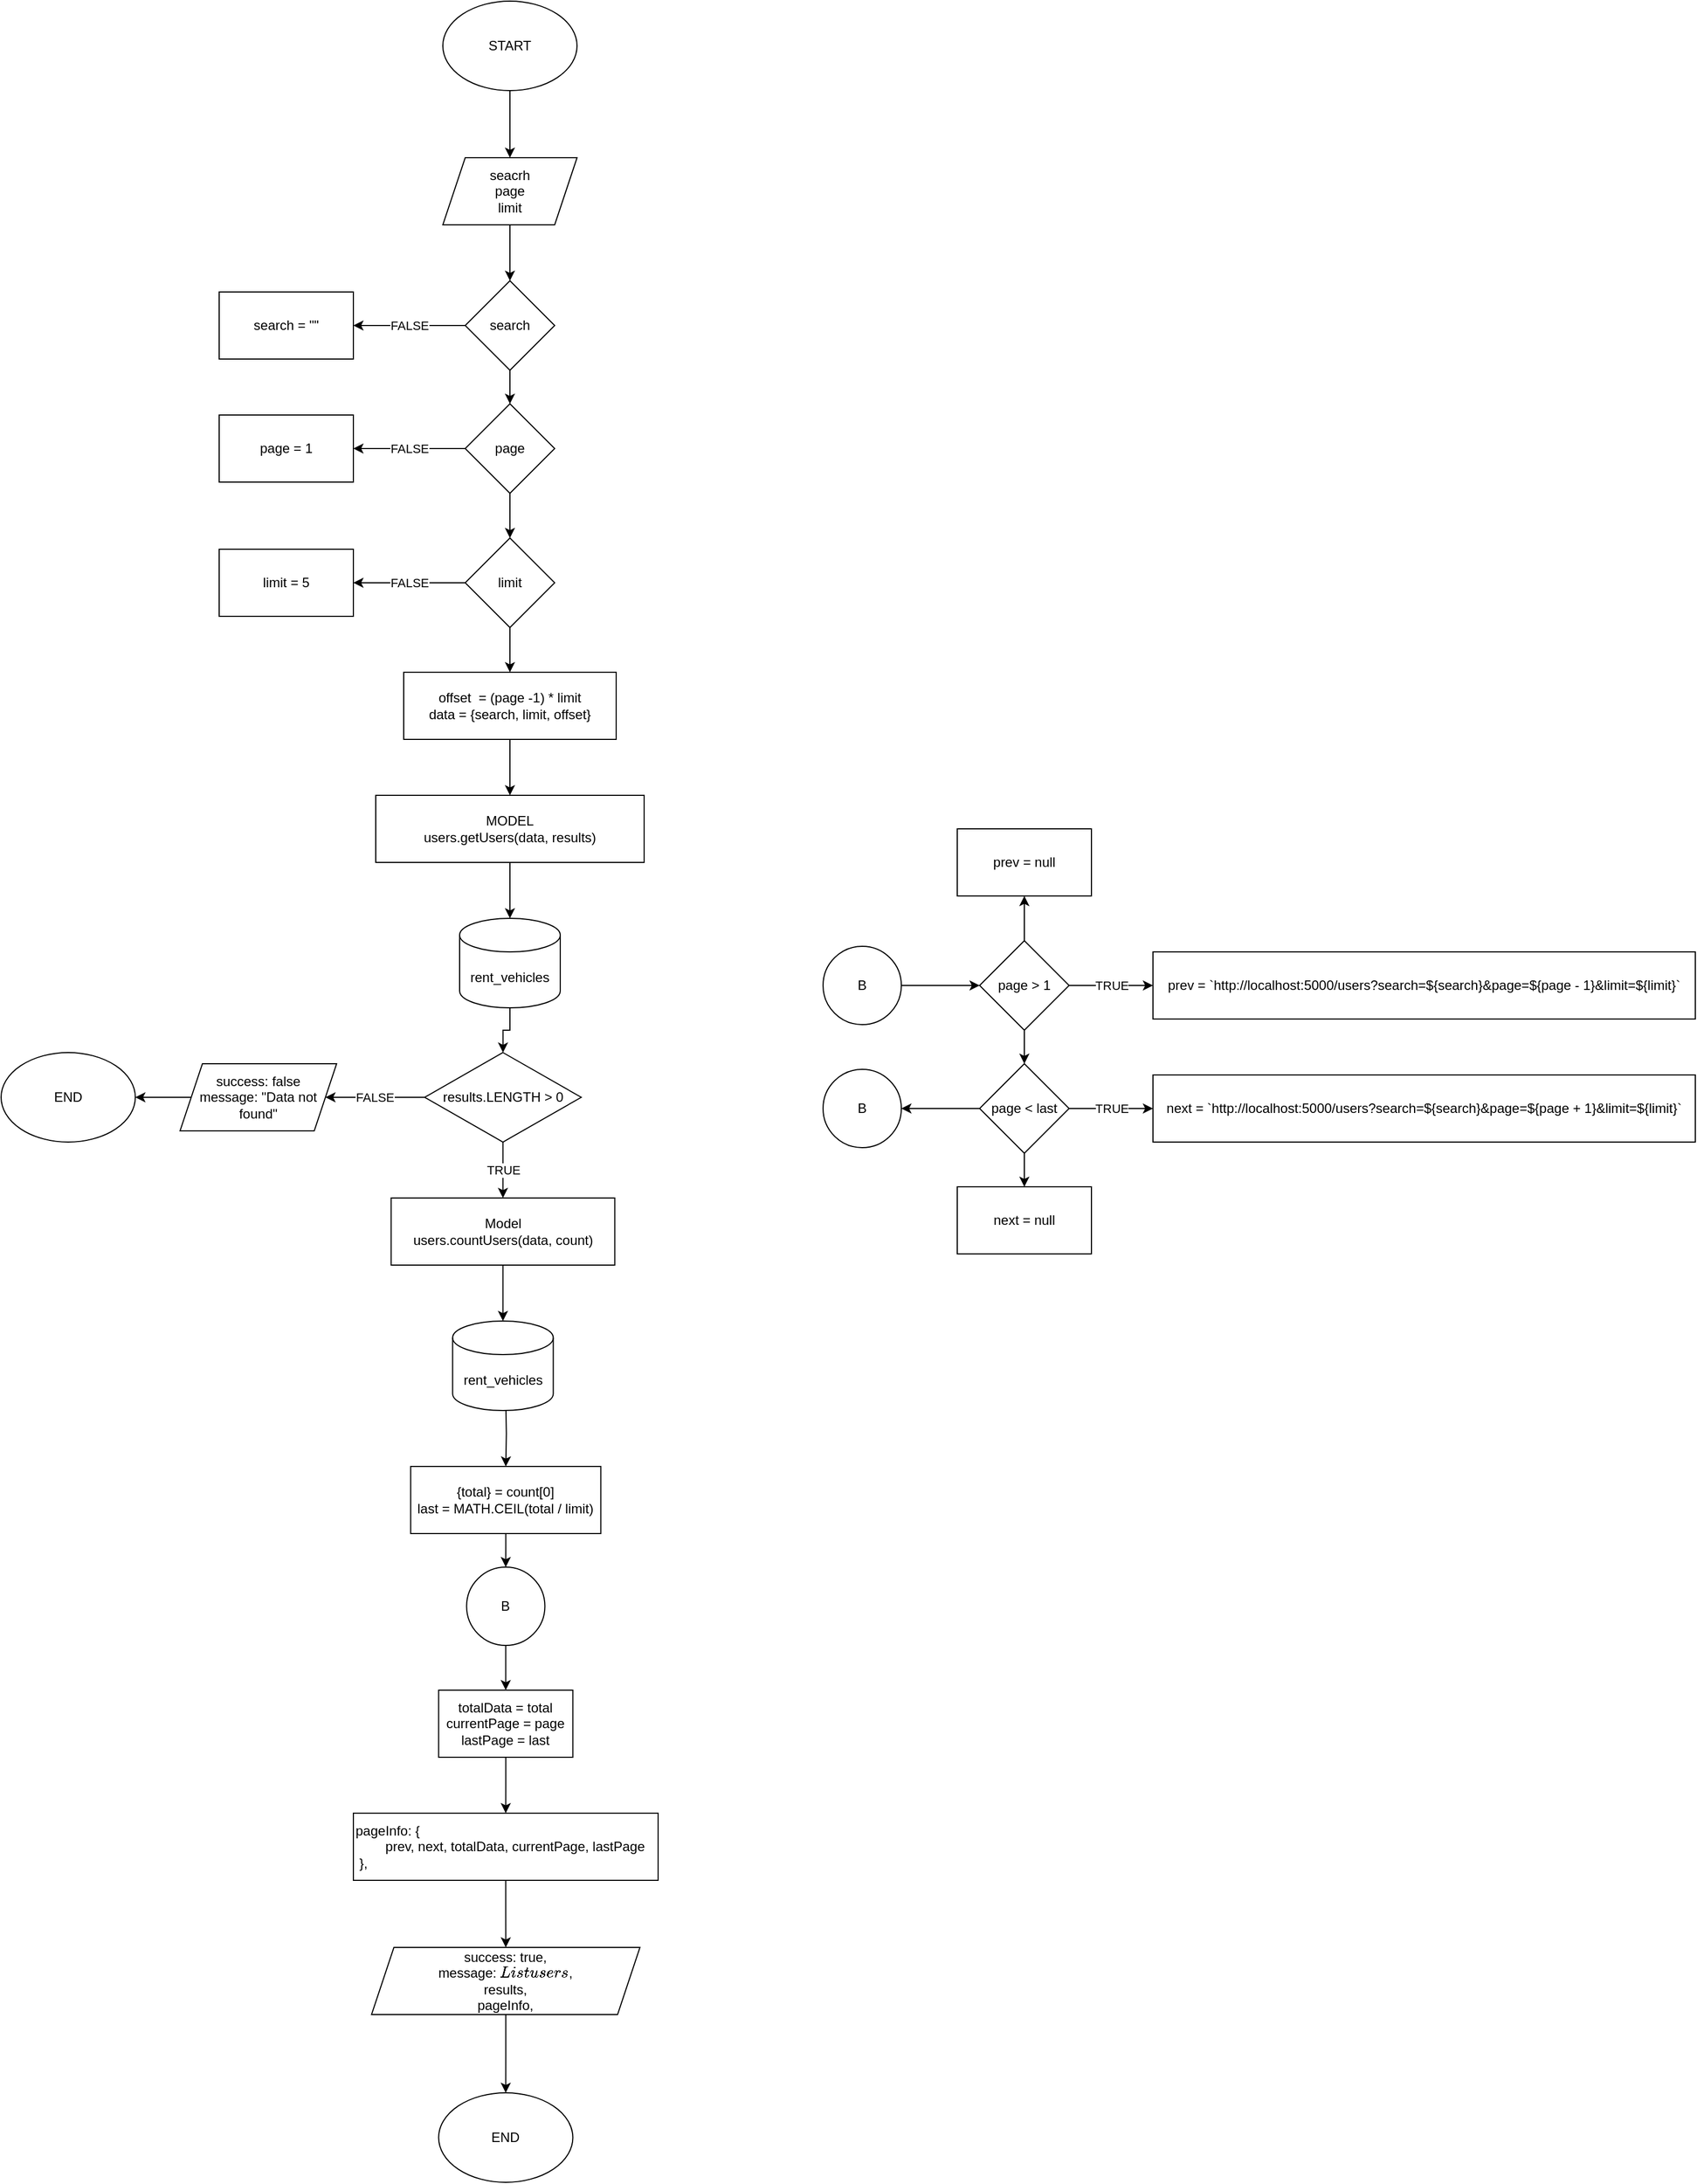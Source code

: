 <mxfile version="16.5.1" type="device" pages="4"><diagram id="afqWVB-xcVskrj_58sXz" name="list users"><mxGraphModel dx="782" dy="579" grid="1" gridSize="10" guides="1" tooltips="1" connect="1" arrows="1" fold="1" page="1" pageScale="1" pageWidth="850" pageHeight="1100" math="0" shadow="0"><root><mxCell id="0"/><mxCell id="1" parent="0"/><mxCell id="spSaJVauMF6KMAqK31Se-1" value="" style="edgeStyle=orthogonalEdgeStyle;rounded=0;orthogonalLoop=1;jettySize=auto;html=1;" parent="1" source="spSaJVauMF6KMAqK31Se-2" target="spSaJVauMF6KMAqK31Se-4" edge="1"><mxGeometry relative="1" as="geometry"/></mxCell><mxCell id="spSaJVauMF6KMAqK31Se-2" value="START" style="ellipse;whiteSpace=wrap;html=1;" parent="1" vertex="1"><mxGeometry x="485" y="80" width="120" height="80" as="geometry"/></mxCell><mxCell id="spSaJVauMF6KMAqK31Se-3" value="" style="edgeStyle=orthogonalEdgeStyle;rounded=0;orthogonalLoop=1;jettySize=auto;html=1;" parent="1" source="spSaJVauMF6KMAqK31Se-4" target="spSaJVauMF6KMAqK31Se-8" edge="1"><mxGeometry relative="1" as="geometry"/></mxCell><mxCell id="spSaJVauMF6KMAqK31Se-4" value="seacrh&lt;br&gt;page&lt;br&gt;limit" style="shape=parallelogram;perimeter=parallelogramPerimeter;whiteSpace=wrap;html=1;fixedSize=1;" parent="1" vertex="1"><mxGeometry x="485" y="220" width="120" height="60" as="geometry"/></mxCell><mxCell id="spSaJVauMF6KMAqK31Se-6" value="FALSE" style="edgeStyle=orthogonalEdgeStyle;rounded=0;orthogonalLoop=1;jettySize=auto;html=1;" parent="1" source="spSaJVauMF6KMAqK31Se-8" target="spSaJVauMF6KMAqK31Se-10" edge="1"><mxGeometry relative="1" as="geometry"/></mxCell><mxCell id="spSaJVauMF6KMAqK31Se-7" value="" style="edgeStyle=orthogonalEdgeStyle;rounded=0;orthogonalLoop=1;jettySize=auto;html=1;" parent="1" source="spSaJVauMF6KMAqK31Se-8" target="spSaJVauMF6KMAqK31Se-14" edge="1"><mxGeometry relative="1" as="geometry"/></mxCell><mxCell id="spSaJVauMF6KMAqK31Se-8" value="search" style="rhombus;whiteSpace=wrap;html=1;" parent="1" vertex="1"><mxGeometry x="505" y="330" width="80" height="80" as="geometry"/></mxCell><mxCell id="spSaJVauMF6KMAqK31Se-10" value="search = &quot;&quot;" style="rounded=0;whiteSpace=wrap;html=1;" parent="1" vertex="1"><mxGeometry x="285" y="340" width="120" height="60" as="geometry"/></mxCell><mxCell id="spSaJVauMF6KMAqK31Se-12" value="FALSE" style="edgeStyle=orthogonalEdgeStyle;rounded=0;orthogonalLoop=1;jettySize=auto;html=1;" parent="1" source="spSaJVauMF6KMAqK31Se-14" target="spSaJVauMF6KMAqK31Se-16" edge="1"><mxGeometry relative="1" as="geometry"/></mxCell><mxCell id="spSaJVauMF6KMAqK31Se-13" value="" style="edgeStyle=orthogonalEdgeStyle;rounded=0;orthogonalLoop=1;jettySize=auto;html=1;" parent="1" source="spSaJVauMF6KMAqK31Se-14" target="spSaJVauMF6KMAqK31Se-20" edge="1"><mxGeometry relative="1" as="geometry"/></mxCell><mxCell id="spSaJVauMF6KMAqK31Se-14" value="page" style="rhombus;whiteSpace=wrap;html=1;" parent="1" vertex="1"><mxGeometry x="505" y="440" width="80" height="80" as="geometry"/></mxCell><mxCell id="spSaJVauMF6KMAqK31Se-16" value="page = 1" style="rounded=0;whiteSpace=wrap;html=1;" parent="1" vertex="1"><mxGeometry x="285" y="450" width="120" height="60" as="geometry"/></mxCell><mxCell id="spSaJVauMF6KMAqK31Se-18" value="FALSE" style="edgeStyle=orthogonalEdgeStyle;rounded=0;orthogonalLoop=1;jettySize=auto;html=1;" parent="1" source="spSaJVauMF6KMAqK31Se-20" target="spSaJVauMF6KMAqK31Se-22" edge="1"><mxGeometry relative="1" as="geometry"/></mxCell><mxCell id="spSaJVauMF6KMAqK31Se-19" value="" style="edgeStyle=orthogonalEdgeStyle;rounded=0;orthogonalLoop=1;jettySize=auto;html=1;" parent="1" source="spSaJVauMF6KMAqK31Se-20" target="spSaJVauMF6KMAqK31Se-24" edge="1"><mxGeometry relative="1" as="geometry"/></mxCell><mxCell id="spSaJVauMF6KMAqK31Se-20" value="limit" style="rhombus;whiteSpace=wrap;html=1;" parent="1" vertex="1"><mxGeometry x="505" y="560" width="80" height="80" as="geometry"/></mxCell><mxCell id="spSaJVauMF6KMAqK31Se-22" value="limit = 5" style="rounded=0;whiteSpace=wrap;html=1;" parent="1" vertex="1"><mxGeometry x="285" y="570" width="120" height="60" as="geometry"/></mxCell><mxCell id="spSaJVauMF6KMAqK31Se-23" value="" style="edgeStyle=orthogonalEdgeStyle;rounded=0;orthogonalLoop=1;jettySize=auto;html=1;" parent="1" source="spSaJVauMF6KMAqK31Se-24" target="spSaJVauMF6KMAqK31Se-27" edge="1"><mxGeometry relative="1" as="geometry"/></mxCell><mxCell id="spSaJVauMF6KMAqK31Se-24" value="offset&amp;nbsp; = (page -1) * limit&lt;br&gt;data = {search, limit, offset}" style="rounded=0;whiteSpace=wrap;html=1;" parent="1" vertex="1"><mxGeometry x="450" y="680" width="190" height="60" as="geometry"/></mxCell><mxCell id="spSaJVauMF6KMAqK31Se-25" value="" style="edgeStyle=orthogonalEdgeStyle;rounded=0;orthogonalLoop=1;jettySize=auto;html=1;fontSize=12;" parent="1" source="spSaJVauMF6KMAqK31Se-27" target="spSaJVauMF6KMAqK31Se-28" edge="1"><mxGeometry relative="1" as="geometry"/></mxCell><mxCell id="spSaJVauMF6KMAqK31Se-27" value="MODEL&lt;br&gt;users.getUsers(data, results)" style="rounded=0;whiteSpace=wrap;html=1;" parent="1" vertex="1"><mxGeometry x="425" y="790" width="240" height="60" as="geometry"/></mxCell><mxCell id="K6ASJ8CohWkSb9qVSskD-1" value="" style="edgeStyle=orthogonalEdgeStyle;rounded=0;orthogonalLoop=1;jettySize=auto;html=1;" parent="1" source="spSaJVauMF6KMAqK31Se-28" target="spSaJVauMF6KMAqK31Se-31" edge="1"><mxGeometry relative="1" as="geometry"/></mxCell><mxCell id="spSaJVauMF6KMAqK31Se-28" value="rent_vehicles" style="shape=cylinder3;whiteSpace=wrap;html=1;boundedLbl=1;backgroundOutline=1;size=15;" parent="1" vertex="1"><mxGeometry x="500" y="900" width="90" height="80" as="geometry"/></mxCell><mxCell id="spSaJVauMF6KMAqK31Se-29" value="FALSE" style="edgeStyle=orthogonalEdgeStyle;rounded=0;orthogonalLoop=1;jettySize=auto;html=1;" parent="1" source="spSaJVauMF6KMAqK31Se-31" target="spSaJVauMF6KMAqK31Se-33" edge="1"><mxGeometry relative="1" as="geometry"/></mxCell><mxCell id="spSaJVauMF6KMAqK31Se-30" value="TRUE" style="edgeStyle=orthogonalEdgeStyle;rounded=0;orthogonalLoop=1;jettySize=auto;html=1;" parent="1" source="spSaJVauMF6KMAqK31Se-31" target="spSaJVauMF6KMAqK31Se-36" edge="1"><mxGeometry relative="1" as="geometry"/></mxCell><mxCell id="spSaJVauMF6KMAqK31Se-31" value="results.LENGTH &amp;gt; 0" style="rhombus;whiteSpace=wrap;html=1;" parent="1" vertex="1"><mxGeometry x="468.75" y="1020" width="140" height="80" as="geometry"/></mxCell><mxCell id="spSaJVauMF6KMAqK31Se-32" value="" style="edgeStyle=orthogonalEdgeStyle;rounded=0;orthogonalLoop=1;jettySize=auto;html=1;" parent="1" source="spSaJVauMF6KMAqK31Se-33" target="spSaJVauMF6KMAqK31Se-58" edge="1"><mxGeometry relative="1" as="geometry"/></mxCell><mxCell id="spSaJVauMF6KMAqK31Se-33" value="success: false&lt;br&gt;message: &quot;Data not found&quot;" style="shape=parallelogram;perimeter=parallelogramPerimeter;whiteSpace=wrap;html=1;fixedSize=1;" parent="1" vertex="1"><mxGeometry x="250" y="1030" width="140" height="60" as="geometry"/></mxCell><mxCell id="spSaJVauMF6KMAqK31Se-34" value="" style="edgeStyle=orthogonalEdgeStyle;rounded=0;orthogonalLoop=1;jettySize=auto;html=1;fontSize=12;" parent="1" source="spSaJVauMF6KMAqK31Se-36" target="spSaJVauMF6KMAqK31Se-63" edge="1"><mxGeometry relative="1" as="geometry"/></mxCell><mxCell id="spSaJVauMF6KMAqK31Se-35" value="" style="edgeStyle=orthogonalEdgeStyle;rounded=0;orthogonalLoop=1;jettySize=auto;html=1;fontSize=12;" parent="1" target="spSaJVauMF6KMAqK31Se-38" edge="1"><mxGeometry relative="1" as="geometry"><mxPoint x="541.25" y="1330" as="sourcePoint"/></mxGeometry></mxCell><mxCell id="spSaJVauMF6KMAqK31Se-36" value="Model&lt;br&gt;users.countUsers(data, count)" style="rounded=0;whiteSpace=wrap;html=1;" parent="1" vertex="1"><mxGeometry x="438.75" y="1150" width="200" height="60" as="geometry"/></mxCell><mxCell id="spSaJVauMF6KMAqK31Se-37" value="" style="edgeStyle=orthogonalEdgeStyle;rounded=0;orthogonalLoop=1;jettySize=auto;html=1;" parent="1" source="spSaJVauMF6KMAqK31Se-38" target="spSaJVauMF6KMAqK31Se-61" edge="1"><mxGeometry relative="1" as="geometry"/></mxCell><mxCell id="spSaJVauMF6KMAqK31Se-38" value="{total} = count[0]&lt;br&gt;last = MATH.CEIL(total / limit)" style="rounded=0;whiteSpace=wrap;html=1;" parent="1" vertex="1"><mxGeometry x="456.25" y="1390" width="170" height="60" as="geometry"/></mxCell><mxCell id="spSaJVauMF6KMAqK31Se-39" value="" style="edgeStyle=orthogonalEdgeStyle;rounded=0;orthogonalLoop=1;jettySize=auto;html=1;" parent="1" source="spSaJVauMF6KMAqK31Se-40" target="spSaJVauMF6KMAqK31Se-42" edge="1"><mxGeometry relative="1" as="geometry"/></mxCell><mxCell id="spSaJVauMF6KMAqK31Se-40" value="&lt;div&gt;pageInfo:&amp;nbsp;&lt;span&gt;{&lt;/span&gt;&lt;/div&gt;&lt;div&gt;&lt;span&gt;&lt;span style=&quot;white-space: pre&quot;&gt;&#9;&lt;/span&gt;prev,&lt;/span&gt;&lt;span&gt;&amp;nbsp;next,&lt;/span&gt;&lt;span&gt;&amp;nbsp;totalData,&lt;/span&gt;&lt;span&gt;&amp;nbsp;currentPage,&lt;/span&gt;&lt;span&gt;&amp;nbsp;lastPage&lt;/span&gt;&lt;/div&gt;&lt;div&gt;&amp;nbsp;},&lt;/div&gt;" style="rounded=0;whiteSpace=wrap;html=1;align=left;" parent="1" vertex="1"><mxGeometry x="405" y="1700" width="272.5" height="60" as="geometry"/></mxCell><mxCell id="spSaJVauMF6KMAqK31Se-41" value="" style="edgeStyle=orthogonalEdgeStyle;rounded=0;orthogonalLoop=1;jettySize=auto;html=1;" parent="1" source="spSaJVauMF6KMAqK31Se-42" edge="1"><mxGeometry relative="1" as="geometry"><mxPoint x="541.25" y="1950.0" as="targetPoint"/></mxGeometry></mxCell><mxCell id="spSaJVauMF6KMAqK31Se-42" value="&lt;div&gt;success: true,&lt;/div&gt;&lt;div&gt;message: `List users`,&lt;/div&gt;&lt;div&gt;&lt;span&gt;results,&lt;/span&gt;&lt;/div&gt;&lt;div&gt;&lt;span&gt;pageInfo,&lt;/span&gt;&lt;/div&gt;" style="shape=parallelogram;perimeter=parallelogramPerimeter;whiteSpace=wrap;html=1;fixedSize=1;align=center;" parent="1" vertex="1"><mxGeometry x="421.25" y="1820" width="240" height="60" as="geometry"/></mxCell><mxCell id="spSaJVauMF6KMAqK31Se-43" value="" style="edgeStyle=orthogonalEdgeStyle;rounded=0;orthogonalLoop=1;jettySize=auto;html=1;" parent="1" source="spSaJVauMF6KMAqK31Se-44" target="spSaJVauMF6KMAqK31Se-48" edge="1"><mxGeometry relative="1" as="geometry"/></mxCell><mxCell id="spSaJVauMF6KMAqK31Se-44" value="B" style="ellipse;whiteSpace=wrap;html=1;aspect=fixed;" parent="1" vertex="1"><mxGeometry x="825" y="925" width="70" height="70" as="geometry"/></mxCell><mxCell id="spSaJVauMF6KMAqK31Se-45" value="TRUE" style="edgeStyle=orthogonalEdgeStyle;rounded=0;orthogonalLoop=1;jettySize=auto;html=1;" parent="1" source="spSaJVauMF6KMAqK31Se-48" target="spSaJVauMF6KMAqK31Se-49" edge="1"><mxGeometry relative="1" as="geometry"/></mxCell><mxCell id="spSaJVauMF6KMAqK31Se-46" value="" style="edgeStyle=orthogonalEdgeStyle;rounded=0;orthogonalLoop=1;jettySize=auto;html=1;" parent="1" source="spSaJVauMF6KMAqK31Se-48" target="spSaJVauMF6KMAqK31Se-51" edge="1"><mxGeometry relative="1" as="geometry"/></mxCell><mxCell id="spSaJVauMF6KMAqK31Se-47" value="" style="edgeStyle=orthogonalEdgeStyle;rounded=0;orthogonalLoop=1;jettySize=auto;html=1;" parent="1" source="spSaJVauMF6KMAqK31Se-48" target="spSaJVauMF6KMAqK31Se-54" edge="1"><mxGeometry relative="1" as="geometry"/></mxCell><mxCell id="spSaJVauMF6KMAqK31Se-48" value="page &amp;gt; 1" style="rhombus;whiteSpace=wrap;html=1;" parent="1" vertex="1"><mxGeometry x="965" y="920" width="80" height="80" as="geometry"/></mxCell><mxCell id="spSaJVauMF6KMAqK31Se-49" value="&lt;span&gt;prev = `http://localhost:5000/users?&lt;/span&gt;&lt;span&gt;search=${search}&amp;amp;page=${page - 1}&amp;amp;limit=${limit}`&lt;/span&gt;" style="rounded=0;whiteSpace=wrap;html=1;align=center;" parent="1" vertex="1"><mxGeometry x="1120" y="930" width="485" height="60" as="geometry"/></mxCell><mxCell id="spSaJVauMF6KMAqK31Se-50" value="&lt;span style=&quot;text-align: left&quot;&gt;next = `http://localhost:5000/users?&lt;/span&gt;&lt;span style=&quot;text-align: left&quot;&gt;search=${search}&amp;amp;page=${page + 1}&amp;amp;limit=${limit}`&lt;/span&gt;" style="rounded=0;whiteSpace=wrap;html=1;" parent="1" vertex="1"><mxGeometry x="1120" y="1040" width="485" height="60" as="geometry"/></mxCell><mxCell id="spSaJVauMF6KMAqK31Se-51" value="prev = null" style="rounded=0;whiteSpace=wrap;html=1;" parent="1" vertex="1"><mxGeometry x="945" y="820" width="120" height="60" as="geometry"/></mxCell><mxCell id="spSaJVauMF6KMAqK31Se-52" value="TRUE" style="edgeStyle=orthogonalEdgeStyle;rounded=0;orthogonalLoop=1;jettySize=auto;html=1;" parent="1" source="spSaJVauMF6KMAqK31Se-54" target="spSaJVauMF6KMAqK31Se-50" edge="1"><mxGeometry relative="1" as="geometry"/></mxCell><mxCell id="spSaJVauMF6KMAqK31Se-53" value="" style="edgeStyle=orthogonalEdgeStyle;rounded=0;orthogonalLoop=1;jettySize=auto;html=1;" parent="1" source="spSaJVauMF6KMAqK31Se-54" target="spSaJVauMF6KMAqK31Se-55" edge="1"><mxGeometry relative="1" as="geometry"/></mxCell><mxCell id="spSaJVauMF6KMAqK31Se-65" value="" style="edgeStyle=orthogonalEdgeStyle;rounded=0;orthogonalLoop=1;jettySize=auto;html=1;" parent="1" source="spSaJVauMF6KMAqK31Se-54" target="spSaJVauMF6KMAqK31Se-64" edge="1"><mxGeometry relative="1" as="geometry"/></mxCell><mxCell id="spSaJVauMF6KMAqK31Se-54" value="page &amp;lt; last" style="rhombus;whiteSpace=wrap;html=1;" parent="1" vertex="1"><mxGeometry x="965" y="1030" width="80" height="80" as="geometry"/></mxCell><mxCell id="spSaJVauMF6KMAqK31Se-55" value="next = null" style="rounded=0;whiteSpace=wrap;html=1;" parent="1" vertex="1"><mxGeometry x="945" y="1140" width="120" height="60" as="geometry"/></mxCell><mxCell id="spSaJVauMF6KMAqK31Se-56" value="" style="edgeStyle=orthogonalEdgeStyle;rounded=0;orthogonalLoop=1;jettySize=auto;html=1;" parent="1" source="spSaJVauMF6KMAqK31Se-57" target="spSaJVauMF6KMAqK31Se-40" edge="1"><mxGeometry relative="1" as="geometry"/></mxCell><mxCell id="spSaJVauMF6KMAqK31Se-57" value="totalData = total&lt;br&gt;currentPage = page&lt;br&gt;lastPage = last" style="rounded=0;whiteSpace=wrap;html=1;" parent="1" vertex="1"><mxGeometry x="481.25" y="1590" width="120" height="60" as="geometry"/></mxCell><mxCell id="spSaJVauMF6KMAqK31Se-58" value="END" style="ellipse;whiteSpace=wrap;html=1;" parent="1" vertex="1"><mxGeometry x="90" y="1020" width="120" height="80" as="geometry"/></mxCell><mxCell id="spSaJVauMF6KMAqK31Se-59" value="END" style="ellipse;whiteSpace=wrap;html=1;" parent="1" vertex="1"><mxGeometry x="481.25" y="1950" width="120" height="80" as="geometry"/></mxCell><mxCell id="spSaJVauMF6KMAqK31Se-60" value="" style="edgeStyle=orthogonalEdgeStyle;rounded=0;orthogonalLoop=1;jettySize=auto;html=1;" parent="1" source="spSaJVauMF6KMAqK31Se-61" target="spSaJVauMF6KMAqK31Se-57" edge="1"><mxGeometry relative="1" as="geometry"/></mxCell><mxCell id="spSaJVauMF6KMAqK31Se-61" value="B" style="ellipse;whiteSpace=wrap;html=1;aspect=fixed;" parent="1" vertex="1"><mxGeometry x="506.25" y="1480" width="70" height="70" as="geometry"/></mxCell><mxCell id="spSaJVauMF6KMAqK31Se-63" value="rent_vehicles" style="shape=cylinder3;whiteSpace=wrap;html=1;boundedLbl=1;backgroundOutline=1;size=15;" parent="1" vertex="1"><mxGeometry x="493.75" y="1260" width="90" height="80" as="geometry"/></mxCell><mxCell id="spSaJVauMF6KMAqK31Se-64" value="B" style="ellipse;whiteSpace=wrap;html=1;aspect=fixed;" parent="1" vertex="1"><mxGeometry x="825" y="1035" width="70" height="70" as="geometry"/></mxCell></root></mxGraphModel></diagram><diagram id="pNKb1E-TvmM4COWHS-AG" name="add user"><mxGraphModel dx="1117" dy="827" grid="1" gridSize="10" guides="1" tooltips="1" connect="1" arrows="1" fold="1" page="1" pageScale="1" pageWidth="850" pageHeight="1100" math="0" shadow="0"><root><mxCell id="DnsAClwii4LwlOjegS3q-0"/><mxCell id="DnsAClwii4LwlOjegS3q-1" parent="DnsAClwii4LwlOjegS3q-0"/><mxCell id="DnsAClwii4LwlOjegS3q-4" value="" style="edgeStyle=orthogonalEdgeStyle;rounded=0;orthogonalLoop=1;jettySize=auto;html=1;" parent="DnsAClwii4LwlOjegS3q-1" source="DnsAClwii4LwlOjegS3q-2" target="DnsAClwii4LwlOjegS3q-3" edge="1"><mxGeometry relative="1" as="geometry"/></mxCell><mxCell id="DnsAClwii4LwlOjegS3q-2" value="START" style="ellipse;whiteSpace=wrap;html=1;" parent="DnsAClwii4LwlOjegS3q-1" vertex="1"><mxGeometry x="520" y="70" width="120" height="80" as="geometry"/></mxCell><mxCell id="DnsAClwii4LwlOjegS3q-7" value="" style="edgeStyle=orthogonalEdgeStyle;rounded=0;orthogonalLoop=1;jettySize=auto;html=1;" parent="DnsAClwii4LwlOjegS3q-1" source="DnsAClwii4LwlOjegS3q-3" target="DnsAClwii4LwlOjegS3q-5" edge="1"><mxGeometry relative="1" as="geometry"/></mxCell><mxCell id="DnsAClwii4LwlOjegS3q-3" value="name&lt;br&gt;display_name&lt;br&gt;gender" style="shape=parallelogram;perimeter=parallelogramPerimeter;whiteSpace=wrap;html=1;fixedSize=1;" parent="DnsAClwii4LwlOjegS3q-1" vertex="1"><mxGeometry x="520" y="200" width="120" height="60" as="geometry"/></mxCell><mxCell id="DnsAClwii4LwlOjegS3q-8" value="" style="edgeStyle=orthogonalEdgeStyle;rounded=0;orthogonalLoop=1;jettySize=auto;html=1;" parent="DnsAClwii4LwlOjegS3q-1" source="DnsAClwii4LwlOjegS3q-5" target="DnsAClwii4LwlOjegS3q-6" edge="1"><mxGeometry relative="1" as="geometry"/></mxCell><mxCell id="DnsAClwii4LwlOjegS3q-5" value="email&lt;br&gt;phone_number&lt;br&gt;address" style="shape=parallelogram;perimeter=parallelogramPerimeter;whiteSpace=wrap;html=1;fixedSize=1;" parent="DnsAClwii4LwlOjegS3q-1" vertex="1"><mxGeometry x="520" y="300" width="120" height="60" as="geometry"/></mxCell><mxCell id="DnsAClwii4LwlOjegS3q-10" value="" style="edgeStyle=orthogonalEdgeStyle;rounded=0;orthogonalLoop=1;jettySize=auto;html=1;" parent="DnsAClwii4LwlOjegS3q-1" source="DnsAClwii4LwlOjegS3q-6" target="DnsAClwii4LwlOjegS3q-9" edge="1"><mxGeometry relative="1" as="geometry"/></mxCell><mxCell id="DnsAClwii4LwlOjegS3q-6" value="birthdate" style="shape=parallelogram;perimeter=parallelogramPerimeter;whiteSpace=wrap;html=1;fixedSize=1;" parent="DnsAClwii4LwlOjegS3q-1" vertex="1"><mxGeometry x="520" y="400" width="120" height="60" as="geometry"/></mxCell><mxCell id="DnsAClwii4LwlOjegS3q-13" value="FALSE" style="edgeStyle=orthogonalEdgeStyle;rounded=0;orthogonalLoop=1;jettySize=auto;html=1;" parent="DnsAClwii4LwlOjegS3q-1" source="DnsAClwii4LwlOjegS3q-9" target="DnsAClwii4LwlOjegS3q-11" edge="1"><mxGeometry relative="1" as="geometry"/></mxCell><mxCell id="DnsAClwii4LwlOjegS3q-18" value="TRUE" style="edgeStyle=orthogonalEdgeStyle;rounded=0;orthogonalLoop=1;jettySize=auto;html=1;" parent="DnsAClwii4LwlOjegS3q-1" source="DnsAClwii4LwlOjegS3q-9" target="DnsAClwii4LwlOjegS3q-17" edge="1"><mxGeometry relative="1" as="geometry"/></mxCell><mxCell id="DnsAClwii4LwlOjegS3q-9" value="gender.TOLOWERCASE()===&quot;male&quot; &amp;amp;&amp;amp; gender.TOLOWERCASE()===&quot;female&quot;" style="rhombus;whiteSpace=wrap;html=1;" parent="DnsAClwii4LwlOjegS3q-1" vertex="1"><mxGeometry x="450" y="510" width="260" height="120" as="geometry"/></mxCell><mxCell id="DnsAClwii4LwlOjegS3q-15" value="" style="edgeStyle=orthogonalEdgeStyle;rounded=0;orthogonalLoop=1;jettySize=auto;html=1;" parent="DnsAClwii4LwlOjegS3q-1" source="DnsAClwii4LwlOjegS3q-11" target="DnsAClwii4LwlOjegS3q-14" edge="1"><mxGeometry relative="1" as="geometry"/></mxCell><mxCell id="DnsAClwii4LwlOjegS3q-11" value="success: false,&lt;br&gt;message: &quot;Gender unkown&quot;" style="shape=parallelogram;perimeter=parallelogramPerimeter;whiteSpace=wrap;html=1;fixedSize=1;" parent="DnsAClwii4LwlOjegS3q-1" vertex="1"><mxGeometry x="250" y="540" width="120" height="60" as="geometry"/></mxCell><mxCell id="DnsAClwii4LwlOjegS3q-14" value="END" style="ellipse;whiteSpace=wrap;html=1;" parent="DnsAClwii4LwlOjegS3q-1" vertex="1"><mxGeometry x="40" y="530" width="120" height="80" as="geometry"/></mxCell><mxCell id="DnsAClwii4LwlOjegS3q-24" value="" style="edgeStyle=orthogonalEdgeStyle;rounded=0;orthogonalLoop=1;jettySize=auto;html=1;" parent="DnsAClwii4LwlOjegS3q-1" source="DnsAClwii4LwlOjegS3q-16" target="DnsAClwii4LwlOjegS3q-23" edge="1"><mxGeometry relative="1" as="geometry"/></mxCell><mxCell id="DnsAClwii4LwlOjegS3q-16" value="notNumber = /\D/g" style="rounded=0;whiteSpace=wrap;html=1;" parent="DnsAClwii4LwlOjegS3q-1" vertex="1"><mxGeometry x="520" y="890" width="120" height="60" as="geometry"/></mxCell><mxCell id="DnsAClwii4LwlOjegS3q-19" value="TRUE" style="edgeStyle=orthogonalEdgeStyle;rounded=0;orthogonalLoop=1;jettySize=auto;html=1;" parent="DnsAClwii4LwlOjegS3q-1" source="DnsAClwii4LwlOjegS3q-17" target="DnsAClwii4LwlOjegS3q-16" edge="1"><mxGeometry relative="1" as="geometry"/></mxCell><mxCell id="DnsAClwii4LwlOjegS3q-21" value="FALSE" style="edgeStyle=orthogonalEdgeStyle;rounded=0;orthogonalLoop=1;jettySize=auto;html=1;" parent="DnsAClwii4LwlOjegS3q-1" source="DnsAClwii4LwlOjegS3q-17" target="DnsAClwii4LwlOjegS3q-20" edge="1"><mxGeometry relative="1" as="geometry"/></mxCell><mxCell id="DnsAClwii4LwlOjegS3q-17" value="name &amp;&amp; display_name &amp;&amp; email &amp;&amp; phone_number &amp;&amp; address &amp;&amp; birthdate" style="rhombus;whiteSpace=wrap;html=1;" parent="DnsAClwii4LwlOjegS3q-1" vertex="1"><mxGeometry x="465" y="700" width="230" height="130" as="geometry"/></mxCell><mxCell id="DnsAClwii4LwlOjegS3q-22" style="edgeStyle=orthogonalEdgeStyle;rounded=0;orthogonalLoop=1;jettySize=auto;html=1;entryX=0.5;entryY=1;entryDx=0;entryDy=0;" parent="DnsAClwii4LwlOjegS3q-1" source="DnsAClwii4LwlOjegS3q-20" target="DnsAClwii4LwlOjegS3q-14" edge="1"><mxGeometry relative="1" as="geometry"/></mxCell><mxCell id="DnsAClwii4LwlOjegS3q-20" value="success: false,&lt;br&gt;message: 'Failed to add new user, data must be filled'," style="shape=parallelogram;perimeter=parallelogramPerimeter;whiteSpace=wrap;html=1;fixedSize=1;" parent="DnsAClwii4LwlOjegS3q-1" vertex="1"><mxGeometry x="220" y="735" width="180" height="60" as="geometry"/></mxCell><mxCell id="DnsAClwii4LwlOjegS3q-26" value="FALSE" style="edgeStyle=orthogonalEdgeStyle;rounded=0;orthogonalLoop=1;jettySize=auto;html=1;" parent="DnsAClwii4LwlOjegS3q-1" source="DnsAClwii4LwlOjegS3q-23" target="DnsAClwii4LwlOjegS3q-25" edge="1"><mxGeometry relative="1" as="geometry"/></mxCell><mxCell id="DnsAClwii4LwlOjegS3q-30" value="" style="edgeStyle=orthogonalEdgeStyle;rounded=0;orthogonalLoop=1;jettySize=auto;html=1;" parent="DnsAClwii4LwlOjegS3q-1" source="DnsAClwii4LwlOjegS3q-23" target="DnsAClwii4LwlOjegS3q-29" edge="1"><mxGeometry relative="1" as="geometry"/></mxCell><mxCell id="DnsAClwii4LwlOjegS3q-23" value="!notNumber.TEST(phone_number) &amp;amp;&amp;amp; (phone_number[0] === '0' || phone_number[0] === '+'" style="rhombus;whiteSpace=wrap;html=1;" parent="DnsAClwii4LwlOjegS3q-1" vertex="1"><mxGeometry x="437.5" y="1000" width="285" height="130" as="geometry"/></mxCell><mxCell id="DnsAClwii4LwlOjegS3q-28" value="" style="edgeStyle=orthogonalEdgeStyle;rounded=0;orthogonalLoop=1;jettySize=auto;html=1;" parent="DnsAClwii4LwlOjegS3q-1" source="DnsAClwii4LwlOjegS3q-25" target="DnsAClwii4LwlOjegS3q-27" edge="1"><mxGeometry relative="1" as="geometry"/></mxCell><mxCell id="DnsAClwii4LwlOjegS3q-25" value="success: false,&lt;br&gt;message: &quot;wrong phone_number input&quot;" style="shape=parallelogram;perimeter=parallelogramPerimeter;whiteSpace=wrap;html=1;fixedSize=1;" parent="DnsAClwii4LwlOjegS3q-1" vertex="1"><mxGeometry x="210" y="1035" width="160" height="60" as="geometry"/></mxCell><mxCell id="DnsAClwii4LwlOjegS3q-27" value="END" style="ellipse;whiteSpace=wrap;html=1;" parent="DnsAClwii4LwlOjegS3q-1" vertex="1"><mxGeometry x="30" y="1025" width="120" height="80" as="geometry"/></mxCell><mxCell id="DnsAClwii4LwlOjegS3q-33" value="" style="edgeStyle=orthogonalEdgeStyle;rounded=0;orthogonalLoop=1;jettySize=auto;html=1;" parent="DnsAClwii4LwlOjegS3q-1" source="DnsAClwii4LwlOjegS3q-29" target="DnsAClwii4LwlOjegS3q-32" edge="1"><mxGeometry relative="1" as="geometry"/></mxCell><mxCell id="DnsAClwii4LwlOjegS3q-29" value="polaEmail = /@/g" style="rounded=0;whiteSpace=wrap;html=1;" parent="DnsAClwii4LwlOjegS3q-1" vertex="1"><mxGeometry x="520" y="1190" width="120" height="60" as="geometry"/></mxCell><mxCell id="DnsAClwii4LwlOjegS3q-35" value="FALSE" style="edgeStyle=orthogonalEdgeStyle;rounded=0;orthogonalLoop=1;jettySize=auto;html=1;" parent="DnsAClwii4LwlOjegS3q-1" source="DnsAClwii4LwlOjegS3q-32" target="DnsAClwii4LwlOjegS3q-34" edge="1"><mxGeometry relative="1" as="geometry"/></mxCell><mxCell id="e6O53VwkFM8JSj7CAU5A-2" value="TRUE" style="edgeStyle=orthogonalEdgeStyle;rounded=0;orthogonalLoop=1;jettySize=auto;html=1;" parent="DnsAClwii4LwlOjegS3q-1" source="DnsAClwii4LwlOjegS3q-32" target="e6O53VwkFM8JSj7CAU5A-1" edge="1"><mxGeometry relative="1" as="geometry"/></mxCell><mxCell id="DnsAClwii4LwlOjegS3q-32" value="polaEmail.TEST(email)" style="rhombus;whiteSpace=wrap;html=1;" parent="DnsAClwii4LwlOjegS3q-1" vertex="1"><mxGeometry x="510" y="1290" width="140" height="110" as="geometry"/></mxCell><mxCell id="DnsAClwii4LwlOjegS3q-37" value="" style="edgeStyle=orthogonalEdgeStyle;rounded=0;orthogonalLoop=1;jettySize=auto;html=1;" parent="DnsAClwii4LwlOjegS3q-1" source="DnsAClwii4LwlOjegS3q-34" target="DnsAClwii4LwlOjegS3q-36" edge="1"><mxGeometry relative="1" as="geometry"/></mxCell><mxCell id="DnsAClwii4LwlOjegS3q-34" value="success: false,&lt;br&gt;message: &quot;Wrong email input&quot;" style="shape=parallelogram;perimeter=parallelogramPerimeter;whiteSpace=wrap;html=1;fixedSize=1;" parent="DnsAClwii4LwlOjegS3q-1" vertex="1"><mxGeometry x="300" y="1315" width="120" height="60" as="geometry"/></mxCell><mxCell id="DnsAClwii4LwlOjegS3q-36" value="END" style="ellipse;whiteSpace=wrap;html=1;" parent="DnsAClwii4LwlOjegS3q-1" vertex="1"><mxGeometry x="110" y="1305" width="120" height="80" as="geometry"/></mxCell><mxCell id="DnsAClwii4LwlOjegS3q-41" value="" style="edgeStyle=orthogonalEdgeStyle;rounded=0;orthogonalLoop=1;jettySize=auto;html=1;" parent="DnsAClwii4LwlOjegS3q-1" source="DnsAClwii4LwlOjegS3q-38" target="DnsAClwii4LwlOjegS3q-40" edge="1"><mxGeometry relative="1" as="geometry"/></mxCell><mxCell id="DnsAClwii4LwlOjegS3q-38" value="data = {name, display_name, gender, email, phone_number, address, birthdate,}" style="rounded=0;whiteSpace=wrap;html=1;" parent="DnsAClwii4LwlOjegS3q-1" vertex="1"><mxGeometry x="495" y="1650" width="170" height="70" as="geometry"/></mxCell><mxCell id="DnsAClwii4LwlOjegS3q-43" value="" style="edgeStyle=orthogonalEdgeStyle;rounded=0;orthogonalLoop=1;jettySize=auto;html=1;" parent="DnsAClwii4LwlOjegS3q-1" source="DnsAClwii4LwlOjegS3q-40" target="DnsAClwii4LwlOjegS3q-42" edge="1"><mxGeometry relative="1" as="geometry"/></mxCell><mxCell id="DnsAClwii4LwlOjegS3q-40" value="MODEL&lt;br&gt;users.checkUser(data, checkResult)" style="rounded=0;whiteSpace=wrap;html=1;" parent="DnsAClwii4LwlOjegS3q-1" vertex="1"><mxGeometry x="520" y="1770" width="120" height="60" as="geometry"/></mxCell><mxCell id="DnsAClwii4LwlOjegS3q-47" value="FALSE" style="edgeStyle=orthogonalEdgeStyle;rounded=0;orthogonalLoop=1;jettySize=auto;html=1;" parent="DnsAClwii4LwlOjegS3q-1" source="DnsAClwii4LwlOjegS3q-44" target="DnsAClwii4LwlOjegS3q-46" edge="1"><mxGeometry relative="1" as="geometry"/></mxCell><mxCell id="DnsAClwii4LwlOjegS3q-53" value="TRUE" style="edgeStyle=orthogonalEdgeStyle;rounded=0;orthogonalLoop=1;jettySize=auto;html=1;" parent="DnsAClwii4LwlOjegS3q-1" source="DnsAClwii4LwlOjegS3q-44" target="DnsAClwii4LwlOjegS3q-50" edge="1"><mxGeometry relative="1" as="geometry"/></mxCell><mxCell id="DnsAClwii4LwlOjegS3q-44" value="checkResult.length &amp;gt; 0" style="rhombus;whiteSpace=wrap;html=1;" parent="DnsAClwii4LwlOjegS3q-1" vertex="1"><mxGeometry x="515" y="1990" width="130" height="100" as="geometry"/></mxCell><mxCell id="DnsAClwii4LwlOjegS3q-49" value="" style="edgeStyle=orthogonalEdgeStyle;rounded=0;orthogonalLoop=1;jettySize=auto;html=1;" parent="DnsAClwii4LwlOjegS3q-1" source="DnsAClwii4LwlOjegS3q-46" target="DnsAClwii4LwlOjegS3q-48" edge="1"><mxGeometry relative="1" as="geometry"/></mxCell><mxCell id="DnsAClwii4LwlOjegS3q-46" value="success: false,&lt;br&gt;message: 'Failed to add new user. Data already exists'," style="shape=parallelogram;perimeter=parallelogramPerimeter;whiteSpace=wrap;html=1;fixedSize=1;" parent="DnsAClwii4LwlOjegS3q-1" vertex="1"><mxGeometry x="257.5" y="2005" width="180" height="70" as="geometry"/></mxCell><mxCell id="DnsAClwii4LwlOjegS3q-48" value="END" style="ellipse;whiteSpace=wrap;html=1;" parent="DnsAClwii4LwlOjegS3q-1" vertex="1"><mxGeometry x="90" y="2000" width="120" height="80" as="geometry"/></mxCell><mxCell id="DnsAClwii4LwlOjegS3q-52" value="" style="edgeStyle=orthogonalEdgeStyle;rounded=0;orthogonalLoop=1;jettySize=auto;html=1;" parent="DnsAClwii4LwlOjegS3q-1" source="DnsAClwii4LwlOjegS3q-50" target="DnsAClwii4LwlOjegS3q-51" edge="1"><mxGeometry relative="1" as="geometry"/></mxCell><mxCell id="DnsAClwii4LwlOjegS3q-56" value="" style="edgeStyle=orthogonalEdgeStyle;rounded=0;orthogonalLoop=1;jettySize=auto;html=1;" parent="DnsAClwii4LwlOjegS3q-1" source="DnsAClwii4LwlOjegS3q-50" target="DnsAClwii4LwlOjegS3q-54" edge="1"><mxGeometry relative="1" as="geometry"/></mxCell><mxCell id="DnsAClwii4LwlOjegS3q-50" value="MODEL&lt;br&gt;users.addUser(data)" style="rounded=0;whiteSpace=wrap;html=1;" parent="DnsAClwii4LwlOjegS3q-1" vertex="1"><mxGeometry x="520" y="2150" width="120" height="60" as="geometry"/></mxCell><mxCell id="DnsAClwii4LwlOjegS3q-51" value="rent_vehicles" style="shape=cylinder3;whiteSpace=wrap;html=1;boundedLbl=1;backgroundOutline=1;size=15;" parent="DnsAClwii4LwlOjegS3q-1" vertex="1"><mxGeometry x="327.5" y="2140" width="110" height="80" as="geometry"/></mxCell><mxCell id="DnsAClwii4LwlOjegS3q-58" value="" style="edgeStyle=orthogonalEdgeStyle;rounded=0;orthogonalLoop=1;jettySize=auto;html=1;startArrow=none;" parent="DnsAClwii4LwlOjegS3q-1" source="UgCRhEly2rmE70TA26ig-2" target="DnsAClwii4LwlOjegS3q-57" edge="1"><mxGeometry relative="1" as="geometry"/></mxCell><mxCell id="UgCRhEly2rmE70TA26ig-4" value="" style="edgeStyle=orthogonalEdgeStyle;rounded=0;orthogonalLoop=1;jettySize=auto;html=1;" edge="1" parent="DnsAClwii4LwlOjegS3q-1" source="DnsAClwii4LwlOjegS3q-54" target="UgCRhEly2rmE70TA26ig-2"><mxGeometry relative="1" as="geometry"/></mxCell><mxCell id="DnsAClwii4LwlOjegS3q-54" value="MODEL&lt;br&gt;users.newUser(results)" style="rounded=0;whiteSpace=wrap;html=1;" parent="DnsAClwii4LwlOjegS3q-1" vertex="1"><mxGeometry x="520" y="2260" width="120" height="60" as="geometry"/></mxCell><mxCell id="DnsAClwii4LwlOjegS3q-61" value="" style="edgeStyle=orthogonalEdgeStyle;rounded=0;orthogonalLoop=1;jettySize=auto;html=1;" parent="DnsAClwii4LwlOjegS3q-1" source="DnsAClwii4LwlOjegS3q-57" target="DnsAClwii4LwlOjegS3q-60" edge="1"><mxGeometry relative="1" as="geometry"/></mxCell><mxCell id="DnsAClwii4LwlOjegS3q-57" value="success: true,&lt;br&gt;message: &quot;Successfully added new user&quot;,&lt;br&gt;results: results[0]" style="shape=parallelogram;perimeter=parallelogramPerimeter;whiteSpace=wrap;html=1;fixedSize=1;" parent="DnsAClwii4LwlOjegS3q-1" vertex="1"><mxGeometry x="490" y="2550" width="180" height="60" as="geometry"/></mxCell><mxCell id="DnsAClwii4LwlOjegS3q-60" value="END" style="ellipse;whiteSpace=wrap;html=1;" parent="DnsAClwii4LwlOjegS3q-1" vertex="1"><mxGeometry x="520" y="2680" width="120" height="80" as="geometry"/></mxCell><mxCell id="e6O53VwkFM8JSj7CAU5A-3" value="TRUE" style="edgeStyle=orthogonalEdgeStyle;rounded=0;orthogonalLoop=1;jettySize=auto;html=1;" parent="DnsAClwii4LwlOjegS3q-1" source="e6O53VwkFM8JSj7CAU5A-1" target="DnsAClwii4LwlOjegS3q-38" edge="1"><mxGeometry relative="1" as="geometry"/></mxCell><mxCell id="e6O53VwkFM8JSj7CAU5A-5" value="FALSE" style="edgeStyle=orthogonalEdgeStyle;rounded=0;orthogonalLoop=1;jettySize=auto;html=1;" parent="DnsAClwii4LwlOjegS3q-1" source="e6O53VwkFM8JSj7CAU5A-1" target="e6O53VwkFM8JSj7CAU5A-4" edge="1"><mxGeometry relative="1" as="geometry"/></mxCell><mxCell id="e6O53VwkFM8JSj7CAU5A-1" value="&lt;span style=&quot;color: rgb(0 , 0 , 0) ; font-family: &amp;#34;helvetica&amp;#34; ; font-size: 12px ; font-style: normal ; font-weight: 400 ; letter-spacing: normal ; text-align: center ; text-indent: 0px ; text-transform: none ; word-spacing: 0px ; background-color: rgb(248 , 249 , 250) ; display: inline ; float: none&quot;&gt;HELPER&lt;/span&gt;&lt;br style=&quot;color: rgb(0 , 0 , 0) ; font-family: &amp;#34;helvetica&amp;#34; ; font-size: 12px ; font-style: normal ; font-weight: 400 ; letter-spacing: normal ; text-align: center ; text-indent: 0px ; text-transform: none ; word-spacing: 0px ; background-color: rgb(248 , 249 , 250)&quot;&gt;&lt;span style=&quot;color: rgb(0 , 0 , 0) ; font-family: &amp;#34;helvetica&amp;#34; ; font-size: 12px ; font-style: normal ; font-weight: 400 ; letter-spacing: normal ; text-align: center ; text-indent: 0px ; text-transform: none ; word-spacing: 0px ; background-color: rgb(248 , 249 , 250) ; display: inline ; float: none&quot;&gt;checkDate(birthDate)&lt;/span&gt;" style="rhombus;whiteSpace=wrap;html=1;" parent="DnsAClwii4LwlOjegS3q-1" vertex="1"><mxGeometry x="495" y="1470" width="170" height="100" as="geometry"/></mxCell><mxCell id="e6O53VwkFM8JSj7CAU5A-6" style="edgeStyle=orthogonalEdgeStyle;rounded=0;orthogonalLoop=1;jettySize=auto;html=1;entryX=0.5;entryY=1;entryDx=0;entryDy=0;exitX=0;exitY=0.5;exitDx=0;exitDy=0;" parent="DnsAClwii4LwlOjegS3q-1" source="e6O53VwkFM8JSj7CAU5A-4" target="DnsAClwii4LwlOjegS3q-36" edge="1"><mxGeometry relative="1" as="geometry"><Array as="points"><mxPoint x="170" y="1520"/></Array></mxGeometry></mxCell><mxCell id="e6O53VwkFM8JSj7CAU5A-4" value="success: false,&lt;br&gt;message: 'Wrong birthdate input. Format birthdate YYYY-MM-DD'," style="shape=parallelogram;perimeter=parallelogramPerimeter;whiteSpace=wrap;html=1;fixedSize=1;" parent="DnsAClwii4LwlOjegS3q-1" vertex="1"><mxGeometry x="215" y="1490" width="210" height="60" as="geometry"/></mxCell><mxCell id="UgCRhEly2rmE70TA26ig-1" value="" style="edgeStyle=orthogonalEdgeStyle;rounded=0;orthogonalLoop=1;jettySize=auto;html=1;" edge="1" parent="DnsAClwii4LwlOjegS3q-1" source="DnsAClwii4LwlOjegS3q-42" target="DnsAClwii4LwlOjegS3q-44"><mxGeometry relative="1" as="geometry"/></mxCell><mxCell id="DnsAClwii4LwlOjegS3q-42" value="rent_vehicles" style="shape=cylinder3;whiteSpace=wrap;html=1;boundedLbl=1;backgroundOutline=1;size=15;" parent="DnsAClwii4LwlOjegS3q-1" vertex="1"><mxGeometry x="525" y="1870" width="110" height="80" as="geometry"/></mxCell><mxCell id="UgCRhEly2rmE70TA26ig-0" value="" style="edgeStyle=orthogonalEdgeStyle;rounded=0;orthogonalLoop=1;jettySize=auto;html=1;endArrow=none;" edge="1" parent="DnsAClwii4LwlOjegS3q-1" source="DnsAClwii4LwlOjegS3q-40" target="DnsAClwii4LwlOjegS3q-42"><mxGeometry relative="1" as="geometry"><mxPoint x="580" y="1830" as="sourcePoint"/><mxPoint x="580" y="1990" as="targetPoint"/></mxGeometry></mxCell><mxCell id="UgCRhEly2rmE70TA26ig-2" value="rent_vehicles" style="shape=cylinder3;whiteSpace=wrap;html=1;boundedLbl=1;backgroundOutline=1;size=15;" vertex="1" parent="DnsAClwii4LwlOjegS3q-1"><mxGeometry x="525" y="2380" width="110" height="80" as="geometry"/></mxCell></root></mxGraphModel></diagram><diagram id="0FVqFFLorDGHrURUkOKU" name="edit user"><mxGraphModel dx="1893" dy="772" grid="1" gridSize="10" guides="1" tooltips="1" connect="1" arrows="1" fold="1" page="1" pageScale="1" pageWidth="850" pageHeight="1100" math="0" shadow="0"><root><mxCell id="oIfvkma5yo2i_jYq_XP3-0"/><mxCell id="oIfvkma5yo2i_jYq_XP3-1" parent="oIfvkma5yo2i_jYq_XP3-0"/><mxCell id="JCUbxJ5FFlJ9qNwxdEvE-7" value="" style="edgeStyle=orthogonalEdgeStyle;rounded=0;orthogonalLoop=1;jettySize=auto;html=1;" parent="oIfvkma5yo2i_jYq_XP3-1" source="oIfvkma5yo2i_jYq_XP3-2" target="JCUbxJ5FFlJ9qNwxdEvE-6" edge="1"><mxGeometry relative="1" as="geometry"/></mxCell><mxCell id="oIfvkma5yo2i_jYq_XP3-2" value="START" style="ellipse;whiteSpace=wrap;html=1;" parent="oIfvkma5yo2i_jYq_XP3-1" vertex="1"><mxGeometry x="445" y="60" width="120" height="80" as="geometry"/></mxCell><mxCell id="JCUbxJ5FFlJ9qNwxdEvE-0" value="" style="edgeStyle=orthogonalEdgeStyle;rounded=0;orthogonalLoop=1;jettySize=auto;html=1;" parent="oIfvkma5yo2i_jYq_XP3-1" source="JCUbxJ5FFlJ9qNwxdEvE-1" target="JCUbxJ5FFlJ9qNwxdEvE-3" edge="1"><mxGeometry relative="1" as="geometry"/></mxCell><mxCell id="JCUbxJ5FFlJ9qNwxdEvE-1" value="name&lt;br&gt;display_name&lt;br&gt;gender" style="shape=parallelogram;perimeter=parallelogramPerimeter;whiteSpace=wrap;html=1;fixedSize=1;" parent="oIfvkma5yo2i_jYq_XP3-1" vertex="1"><mxGeometry x="445" y="260" width="120" height="60" as="geometry"/></mxCell><mxCell id="JCUbxJ5FFlJ9qNwxdEvE-10" value="" style="edgeStyle=orthogonalEdgeStyle;rounded=0;orthogonalLoop=1;jettySize=auto;html=1;" parent="oIfvkma5yo2i_jYq_XP3-1" source="JCUbxJ5FFlJ9qNwxdEvE-3" target="JCUbxJ5FFlJ9qNwxdEvE-9" edge="1"><mxGeometry relative="1" as="geometry"/></mxCell><mxCell id="JCUbxJ5FFlJ9qNwxdEvE-3" value="email&lt;br&gt;phone_number&lt;br&gt;address&lt;br&gt;birthdate" style="shape=parallelogram;perimeter=parallelogramPerimeter;whiteSpace=wrap;html=1;fixedSize=1;" parent="oIfvkma5yo2i_jYq_XP3-1" vertex="1"><mxGeometry x="445" y="360" width="120" height="60" as="geometry"/></mxCell><mxCell id="JCUbxJ5FFlJ9qNwxdEvE-8" value="" style="edgeStyle=orthogonalEdgeStyle;rounded=0;orthogonalLoop=1;jettySize=auto;html=1;" parent="oIfvkma5yo2i_jYq_XP3-1" source="JCUbxJ5FFlJ9qNwxdEvE-6" target="JCUbxJ5FFlJ9qNwxdEvE-1" edge="1"><mxGeometry relative="1" as="geometry"/></mxCell><mxCell id="JCUbxJ5FFlJ9qNwxdEvE-6" value="id" style="shape=parallelogram;perimeter=parallelogramPerimeter;whiteSpace=wrap;html=1;fixedSize=1;" parent="oIfvkma5yo2i_jYq_XP3-1" vertex="1"><mxGeometry x="445" y="170" width="120" height="60" as="geometry"/></mxCell><mxCell id="JCUbxJ5FFlJ9qNwxdEvE-12" value="FALSE" style="edgeStyle=orthogonalEdgeStyle;rounded=0;orthogonalLoop=1;jettySize=auto;html=1;" parent="oIfvkma5yo2i_jYq_XP3-1" source="JCUbxJ5FFlJ9qNwxdEvE-9" target="JCUbxJ5FFlJ9qNwxdEvE-11" edge="1"><mxGeometry relative="1" as="geometry"><Array as="points"><mxPoint x="330" y="550"/></Array></mxGeometry></mxCell><mxCell id="JCUbxJ5FFlJ9qNwxdEvE-16" value="TRUE" style="edgeStyle=orthogonalEdgeStyle;rounded=0;orthogonalLoop=1;jettySize=auto;html=1;" parent="oIfvkma5yo2i_jYq_XP3-1" source="JCUbxJ5FFlJ9qNwxdEvE-9" target="JCUbxJ5FFlJ9qNwxdEvE-15" edge="1"><mxGeometry relative="1" as="geometry"/></mxCell><mxCell id="JCUbxJ5FFlJ9qNwxdEvE-9" value="name &amp;&amp; display_name &amp;&amp; email &amp;&amp; phone_number &amp;&amp; address &amp;&amp; birthdate" style="rhombus;whiteSpace=wrap;html=1;" parent="oIfvkma5yo2i_jYq_XP3-1" vertex="1"><mxGeometry x="420" y="480" width="170" height="140" as="geometry"/></mxCell><mxCell id="JCUbxJ5FFlJ9qNwxdEvE-14" value="" style="edgeStyle=orthogonalEdgeStyle;rounded=0;orthogonalLoop=1;jettySize=auto;html=1;" parent="oIfvkma5yo2i_jYq_XP3-1" source="JCUbxJ5FFlJ9qNwxdEvE-11" target="JCUbxJ5FFlJ9qNwxdEvE-13" edge="1"><mxGeometry relative="1" as="geometry"/></mxCell><mxCell id="JCUbxJ5FFlJ9qNwxdEvE-11" value="success: false,&lt;br&gt;message: `Failed to edit user with id ${id}. Some data is empty.`," style="shape=parallelogram;perimeter=parallelogramPerimeter;whiteSpace=wrap;html=1;fixedSize=1;" parent="oIfvkma5yo2i_jYq_XP3-1" vertex="1"><mxGeometry x="130" y="515" width="210" height="70" as="geometry"/></mxCell><mxCell id="JCUbxJ5FFlJ9qNwxdEvE-13" value="END" style="ellipse;whiteSpace=wrap;html=1;" parent="oIfvkma5yo2i_jYq_XP3-1" vertex="1"><mxGeometry x="-70" y="510" width="120" height="80" as="geometry"/></mxCell><mxCell id="JCUbxJ5FFlJ9qNwxdEvE-18" value="" style="edgeStyle=orthogonalEdgeStyle;rounded=0;orthogonalLoop=1;jettySize=auto;html=1;" parent="oIfvkma5yo2i_jYq_XP3-1" source="JCUbxJ5FFlJ9qNwxdEvE-15" target="JCUbxJ5FFlJ9qNwxdEvE-17" edge="1"><mxGeometry relative="1" as="geometry"/></mxCell><mxCell id="JCUbxJ5FFlJ9qNwxdEvE-15" value="notNumber = /\D/g" style="rounded=0;whiteSpace=wrap;html=1;" parent="oIfvkma5yo2i_jYq_XP3-1" vertex="1"><mxGeometry x="445" y="690" width="120" height="60" as="geometry"/></mxCell><mxCell id="FhXfRtgZHUUMm0Gj0snG-3" value="FALSE" style="edgeStyle=orthogonalEdgeStyle;rounded=0;orthogonalLoop=1;jettySize=auto;html=1;" parent="oIfvkma5yo2i_jYq_XP3-1" source="JCUbxJ5FFlJ9qNwxdEvE-17" target="FhXfRtgZHUUMm0Gj0snG-1" edge="1"><mxGeometry relative="1" as="geometry"/></mxCell><mxCell id="FhXfRtgZHUUMm0Gj0snG-5" value="TRUE" style="edgeStyle=orthogonalEdgeStyle;rounded=0;orthogonalLoop=1;jettySize=auto;html=1;" parent="oIfvkma5yo2i_jYq_XP3-1" source="JCUbxJ5FFlJ9qNwxdEvE-17" target="FhXfRtgZHUUMm0Gj0snG-4" edge="1"><mxGeometry relative="1" as="geometry"/></mxCell><mxCell id="JCUbxJ5FFlJ9qNwxdEvE-17" value="!notNumber.test(phone_number) &amp;&amp; (phone_number[0] === '0' || phone_number[0] === '+'" style="rhombus;whiteSpace=wrap;html=1;" parent="oIfvkma5yo2i_jYq_XP3-1" vertex="1"><mxGeometry x="370" y="810" width="270" height="110" as="geometry"/></mxCell><mxCell id="FhXfRtgZHUUMm0Gj0snG-0" value="" style="edgeStyle=orthogonalEdgeStyle;rounded=0;orthogonalLoop=1;jettySize=auto;html=1;" parent="oIfvkma5yo2i_jYq_XP3-1" source="FhXfRtgZHUUMm0Gj0snG-1" target="FhXfRtgZHUUMm0Gj0snG-2" edge="1"><mxGeometry relative="1" as="geometry"/></mxCell><mxCell id="FhXfRtgZHUUMm0Gj0snG-1" value="success: false,&lt;br&gt;message: &quot;wrong phone_number input&quot;" style="shape=parallelogram;perimeter=parallelogramPerimeter;whiteSpace=wrap;html=1;fixedSize=1;" parent="oIfvkma5yo2i_jYq_XP3-1" vertex="1"><mxGeometry x="140" y="835" width="160" height="60" as="geometry"/></mxCell><mxCell id="FhXfRtgZHUUMm0Gj0snG-2" value="END" style="ellipse;whiteSpace=wrap;html=1;" parent="oIfvkma5yo2i_jYq_XP3-1" vertex="1"><mxGeometry x="-50" y="825" width="120" height="80" as="geometry"/></mxCell><mxCell id="FhXfRtgZHUUMm0Gj0snG-7" value="" style="edgeStyle=orthogonalEdgeStyle;rounded=0;orthogonalLoop=1;jettySize=auto;html=1;" parent="oIfvkma5yo2i_jYq_XP3-1" source="FhXfRtgZHUUMm0Gj0snG-4" target="FhXfRtgZHUUMm0Gj0snG-6" edge="1"><mxGeometry relative="1" as="geometry"/></mxCell><mxCell id="FhXfRtgZHUUMm0Gj0snG-4" value="polaEmail = /@/g" style="rounded=0;whiteSpace=wrap;html=1;" parent="oIfvkma5yo2i_jYq_XP3-1" vertex="1"><mxGeometry x="445" y="1000" width="120" height="60" as="geometry"/></mxCell><mxCell id="T7Uaisy_EdAFLXwsZta3-3" value="FALSE" style="edgeStyle=orthogonalEdgeStyle;rounded=0;orthogonalLoop=1;jettySize=auto;html=1;" parent="oIfvkma5yo2i_jYq_XP3-1" source="FhXfRtgZHUUMm0Gj0snG-6" target="T7Uaisy_EdAFLXwsZta3-1" edge="1"><mxGeometry relative="1" as="geometry"/></mxCell><mxCell id="T7Uaisy_EdAFLXwsZta3-5" value="TRUE" style="edgeStyle=orthogonalEdgeStyle;rounded=0;orthogonalLoop=1;jettySize=auto;html=1;" parent="oIfvkma5yo2i_jYq_XP3-1" source="FhXfRtgZHUUMm0Gj0snG-6" edge="1"><mxGeometry relative="1" as="geometry"><mxPoint x="505" y="1270" as="targetPoint"/></mxGeometry></mxCell><mxCell id="FhXfRtgZHUUMm0Gj0snG-6" value="polaEmail.TEST(emaill)" style="rhombus;whiteSpace=wrap;html=1;" parent="oIfvkma5yo2i_jYq_XP3-1" vertex="1"><mxGeometry x="440" y="1120" width="130" height="90" as="geometry"/></mxCell><mxCell id="T7Uaisy_EdAFLXwsZta3-0" value="" style="edgeStyle=orthogonalEdgeStyle;rounded=0;orthogonalLoop=1;jettySize=auto;html=1;" parent="oIfvkma5yo2i_jYq_XP3-1" source="T7Uaisy_EdAFLXwsZta3-1" target="T7Uaisy_EdAFLXwsZta3-2" edge="1"><mxGeometry relative="1" as="geometry"/></mxCell><mxCell id="T7Uaisy_EdAFLXwsZta3-1" value="success: false,&lt;br&gt;message: &quot;Wrong email input&quot;" style="shape=parallelogram;perimeter=parallelogramPerimeter;whiteSpace=wrap;html=1;fixedSize=1;" parent="oIfvkma5yo2i_jYq_XP3-1" vertex="1"><mxGeometry x="250" y="1135" width="120" height="60" as="geometry"/></mxCell><mxCell id="T7Uaisy_EdAFLXwsZta3-2" value="END" style="ellipse;whiteSpace=wrap;html=1;" parent="oIfvkma5yo2i_jYq_XP3-1" vertex="1"><mxGeometry x="60" y="1125" width="120" height="80" as="geometry"/></mxCell><mxCell id="T7Uaisy_EdAFLXwsZta3-7" value="FALSE" style="edgeStyle=orthogonalEdgeStyle;rounded=0;orthogonalLoop=1;jettySize=auto;html=1;exitX=0;exitY=0.5;exitDx=0;exitDy=0;" parent="oIfvkma5yo2i_jYq_XP3-1" source="m8H7i4s9PC2tjG5sMTDs-0" target="T7Uaisy_EdAFLXwsZta3-6" edge="1"><mxGeometry relative="1" as="geometry"><mxPoint x="445" y="1300" as="sourcePoint"/></mxGeometry></mxCell><mxCell id="T7Uaisy_EdAFLXwsZta3-8" style="edgeStyle=orthogonalEdgeStyle;rounded=0;orthogonalLoop=1;jettySize=auto;html=1;entryX=0.5;entryY=1;entryDx=0;entryDy=0;exitX=0;exitY=0.5;exitDx=0;exitDy=0;" parent="oIfvkma5yo2i_jYq_XP3-1" source="T7Uaisy_EdAFLXwsZta3-6" target="T7Uaisy_EdAFLXwsZta3-2" edge="1"><mxGeometry relative="1" as="geometry"><Array as="points"><mxPoint x="120" y="1320"/></Array></mxGeometry></mxCell><mxCell id="T7Uaisy_EdAFLXwsZta3-6" value="success: false,&lt;br&gt;message: ''Wrong birthdate input. Format birthdate YYYY-MM-DD''" style="shape=parallelogram;perimeter=parallelogramPerimeter;whiteSpace=wrap;html=1;fixedSize=1;" parent="oIfvkma5yo2i_jYq_XP3-1" vertex="1"><mxGeometry x="140" y="1285" width="220" height="70" as="geometry"/></mxCell><mxCell id="iNI9mYa_lX1C0v9uBOqV-1" value="TRUE" style="edgeStyle=orthogonalEdgeStyle;rounded=0;orthogonalLoop=1;jettySize=auto;html=1;" parent="oIfvkma5yo2i_jYq_XP3-1" source="m8H7i4s9PC2tjG5sMTDs-0" target="iNI9mYa_lX1C0v9uBOqV-0" edge="1"><mxGeometry relative="1" as="geometry"/></mxCell><mxCell id="m8H7i4s9PC2tjG5sMTDs-0" value="&lt;span style=&quot;color: rgb(0 , 0 , 0) ; font-family: &amp;#34;helvetica&amp;#34; ; font-size: 12px ; font-style: normal ; font-weight: 400 ; letter-spacing: normal ; text-align: center ; text-indent: 0px ; text-transform: none ; word-spacing: 0px ; background-color: rgb(248 , 249 , 250) ; display: inline ; float: none&quot;&gt;HELPER&lt;/span&gt;&lt;br style=&quot;color: rgb(0 , 0 , 0) ; font-family: &amp;#34;helvetica&amp;#34; ; font-size: 12px ; font-style: normal ; font-weight: 400 ; letter-spacing: normal ; text-align: center ; text-indent: 0px ; text-transform: none ; word-spacing: 0px ; background-color: rgb(248 , 249 , 250)&quot;&gt;&lt;span style=&quot;color: rgb(0 , 0 , 0) ; font-family: &amp;#34;helvetica&amp;#34; ; font-size: 12px ; font-style: normal ; font-weight: 400 ; letter-spacing: normal ; text-align: center ; text-indent: 0px ; text-transform: none ; word-spacing: 0px ; background-color: rgb(248 , 249 , 250) ; display: inline ; float: none&quot;&gt;checkDate(birthDate)&lt;/span&gt;" style="rhombus;whiteSpace=wrap;html=1;" parent="oIfvkma5yo2i_jYq_XP3-1" vertex="1"><mxGeometry x="442.5" y="1270" width="125" height="100" as="geometry"/></mxCell><mxCell id="iNI9mYa_lX1C0v9uBOqV-3" value="" style="edgeStyle=orthogonalEdgeStyle;rounded=0;orthogonalLoop=1;jettySize=auto;html=1;" parent="oIfvkma5yo2i_jYq_XP3-1" source="iNI9mYa_lX1C0v9uBOqV-0" target="iNI9mYa_lX1C0v9uBOqV-2" edge="1"><mxGeometry relative="1" as="geometry"/></mxCell><mxCell id="iNI9mYa_lX1C0v9uBOqV-0" value="data = {name, display_name, gender, email, phone_number, address, birthdate,}" style="rounded=0;whiteSpace=wrap;html=1;" parent="oIfvkma5yo2i_jYq_XP3-1" vertex="1"><mxGeometry x="420" y="1430" width="170" height="70" as="geometry"/></mxCell><mxCell id="iNI9mYa_lX1C0v9uBOqV-5" value="" style="edgeStyle=orthogonalEdgeStyle;rounded=0;orthogonalLoop=1;jettySize=auto;html=1;" parent="oIfvkma5yo2i_jYq_XP3-1" target="iNI9mYa_lX1C0v9uBOqV-4" edge="1"><mxGeometry relative="1" as="geometry"><mxPoint x="505" y="1730" as="sourcePoint"/></mxGeometry></mxCell><mxCell id="iNI9mYa_lX1C0v9uBOqV-13" value="" style="edgeStyle=orthogonalEdgeStyle;rounded=0;orthogonalLoop=1;jettySize=auto;html=1;" parent="oIfvkma5yo2i_jYq_XP3-1" source="iNI9mYa_lX1C0v9uBOqV-2" target="iNI9mYa_lX1C0v9uBOqV-12" edge="1"><mxGeometry relative="1" as="geometry"/></mxCell><mxCell id="iNI9mYa_lX1C0v9uBOqV-2" value="MODEL&lt;br&gt;users.editUser(data, id, results)" style="rounded=0;whiteSpace=wrap;html=1;" parent="oIfvkma5yo2i_jYq_XP3-1" vertex="1"><mxGeometry x="445" y="1550" width="120" height="60" as="geometry"/></mxCell><mxCell id="iNI9mYa_lX1C0v9uBOqV-7" value="FALSE" style="edgeStyle=orthogonalEdgeStyle;rounded=0;orthogonalLoop=1;jettySize=auto;html=1;" parent="oIfvkma5yo2i_jYq_XP3-1" source="iNI9mYa_lX1C0v9uBOqV-4" target="iNI9mYa_lX1C0v9uBOqV-6" edge="1"><mxGeometry relative="1" as="geometry"/></mxCell><mxCell id="iNI9mYa_lX1C0v9uBOqV-14" value="TRUE" style="edgeStyle=orthogonalEdgeStyle;rounded=0;orthogonalLoop=1;jettySize=auto;html=1;" parent="oIfvkma5yo2i_jYq_XP3-1" source="iNI9mYa_lX1C0v9uBOqV-4" target="iNI9mYa_lX1C0v9uBOqV-11" edge="1"><mxGeometry relative="1" as="geometry"/></mxCell><mxCell id="iNI9mYa_lX1C0v9uBOqV-4" value="results.changedRows &amp;gt; 0" style="rhombus;whiteSpace=wrap;html=1;" parent="oIfvkma5yo2i_jYq_XP3-1" vertex="1"><mxGeometry x="435" y="1780" width="140" height="110" as="geometry"/></mxCell><mxCell id="iNI9mYa_lX1C0v9uBOqV-9" value="" style="edgeStyle=orthogonalEdgeStyle;rounded=0;orthogonalLoop=1;jettySize=auto;html=1;" parent="oIfvkma5yo2i_jYq_XP3-1" source="iNI9mYa_lX1C0v9uBOqV-6" target="iNI9mYa_lX1C0v9uBOqV-8" edge="1"><mxGeometry relative="1" as="geometry"/></mxCell><mxCell id="iNI9mYa_lX1C0v9uBOqV-6" value="success: false,&lt;br&gt;message: ''Failed to update user. Data hasnt changed.''" style="shape=parallelogram;perimeter=parallelogramPerimeter;whiteSpace=wrap;html=1;fixedSize=1;" parent="oIfvkma5yo2i_jYq_XP3-1" vertex="1"><mxGeometry x="165" y="1805" width="170" height="60" as="geometry"/></mxCell><mxCell id="iNI9mYa_lX1C0v9uBOqV-8" value="END" style="ellipse;whiteSpace=wrap;html=1;" parent="oIfvkma5yo2i_jYq_XP3-1" vertex="1"><mxGeometry x="-10" y="1795" width="120" height="80" as="geometry"/></mxCell><mxCell id="iNI9mYa_lX1C0v9uBOqV-19" value="" style="edgeStyle=orthogonalEdgeStyle;rounded=0;orthogonalLoop=1;jettySize=auto;html=1;" parent="oIfvkma5yo2i_jYq_XP3-1" source="iNI9mYa_lX1C0v9uBOqV-10" target="iNI9mYa_lX1C0v9uBOqV-18" edge="1"><mxGeometry relative="1" as="geometry"/></mxCell><mxCell id="iNI9mYa_lX1C0v9uBOqV-10" value="success: true,&lt;br&gt;message: ''Successfully updated user'',&lt;br&gt;results: rslt[0]" style="shape=parallelogram;perimeter=parallelogramPerimeter;whiteSpace=wrap;html=1;fixedSize=1;" parent="oIfvkma5yo2i_jYq_XP3-1" vertex="1"><mxGeometry x="425" y="2190" width="160" height="60" as="geometry"/></mxCell><mxCell id="iNI9mYa_lX1C0v9uBOqV-15" value="" style="edgeStyle=orthogonalEdgeStyle;rounded=0;orthogonalLoop=1;jettySize=auto;html=1;" parent="oIfvkma5yo2i_jYq_XP3-1" source="iNI9mYa_lX1C0v9uBOqV-11" target="iNI9mYa_lX1C0v9uBOqV-10" edge="1"><mxGeometry relative="1" as="geometry"/></mxCell><mxCell id="iNI9mYa_lX1C0v9uBOqV-17" value="" style="edgeStyle=orthogonalEdgeStyle;rounded=0;orthogonalLoop=1;jettySize=auto;html=1;" parent="oIfvkma5yo2i_jYq_XP3-1" source="iNI9mYa_lX1C0v9uBOqV-11" target="iNI9mYa_lX1C0v9uBOqV-16" edge="1"><mxGeometry relative="1" as="geometry"/></mxCell><mxCell id="iNI9mYa_lX1C0v9uBOqV-11" value="MODEL&lt;br&gt;users.getUser(id, rslt)" style="rounded=0;whiteSpace=wrap;html=1;" parent="oIfvkma5yo2i_jYq_XP3-1" vertex="1"><mxGeometry x="445" y="1950" width="120" height="60" as="geometry"/></mxCell><mxCell id="iNI9mYa_lX1C0v9uBOqV-12" value="rent_vehicles" style="shape=cylinder3;whiteSpace=wrap;html=1;boundedLbl=1;backgroundOutline=1;size=15;" parent="oIfvkma5yo2i_jYq_XP3-1" vertex="1"><mxGeometry x="455" y="1660" width="100" height="80" as="geometry"/></mxCell><mxCell id="iNI9mYa_lX1C0v9uBOqV-16" value="rent_vehicles" style="shape=cylinder3;whiteSpace=wrap;html=1;boundedLbl=1;backgroundOutline=1;size=15;" parent="oIfvkma5yo2i_jYq_XP3-1" vertex="1"><mxGeometry x="455" y="2050" width="100" height="80" as="geometry"/></mxCell><mxCell id="iNI9mYa_lX1C0v9uBOqV-18" value="END" style="ellipse;whiteSpace=wrap;html=1;" parent="oIfvkma5yo2i_jYq_XP3-1" vertex="1"><mxGeometry x="445" y="2300" width="120" height="80" as="geometry"/></mxCell></root></mxGraphModel></diagram><diagram id="irLfAUsi8h9ol1KBol1v" name="delete user"><mxGraphModel dx="1043" dy="772" grid="1" gridSize="10" guides="1" tooltips="1" connect="1" arrows="1" fold="1" page="1" pageScale="1" pageWidth="850" pageHeight="1100" math="0" shadow="0"><root><mxCell id="F3QeUa9FBXtkzC0J5gGf-0"/><mxCell id="F3QeUa9FBXtkzC0J5gGf-1" parent="F3QeUa9FBXtkzC0J5gGf-0"/><mxCell id="S7iso-nm6yEcVYKzZWzn-3" value="" style="edgeStyle=orthogonalEdgeStyle;rounded=0;orthogonalLoop=1;jettySize=auto;html=1;" parent="F3QeUa9FBXtkzC0J5gGf-1" source="S7iso-nm6yEcVYKzZWzn-0" target="S7iso-nm6yEcVYKzZWzn-1" edge="1"><mxGeometry relative="1" as="geometry"/></mxCell><mxCell id="S7iso-nm6yEcVYKzZWzn-0" value="START" style="ellipse;whiteSpace=wrap;html=1;" parent="F3QeUa9FBXtkzC0J5gGf-1" vertex="1"><mxGeometry x="540" y="80" width="120" height="80" as="geometry"/></mxCell><mxCell id="S7iso-nm6yEcVYKzZWzn-4" value="" style="edgeStyle=orthogonalEdgeStyle;rounded=0;orthogonalLoop=1;jettySize=auto;html=1;" parent="F3QeUa9FBXtkzC0J5gGf-1" source="S7iso-nm6yEcVYKzZWzn-1" target="S7iso-nm6yEcVYKzZWzn-2" edge="1"><mxGeometry relative="1" as="geometry"/></mxCell><mxCell id="S7iso-nm6yEcVYKzZWzn-1" value="id" style="shape=parallelogram;perimeter=parallelogramPerimeter;whiteSpace=wrap;html=1;fixedSize=1;" parent="F3QeUa9FBXtkzC0J5gGf-1" vertex="1"><mxGeometry x="540" y="210" width="120" height="60" as="geometry"/></mxCell><mxCell id="S7iso-nm6yEcVYKzZWzn-6" value="" style="edgeStyle=orthogonalEdgeStyle;rounded=0;orthogonalLoop=1;jettySize=auto;html=1;" parent="F3QeUa9FBXtkzC0J5gGf-1" source="S7iso-nm6yEcVYKzZWzn-2" target="S7iso-nm6yEcVYKzZWzn-5" edge="1"><mxGeometry relative="1" as="geometry"/></mxCell><mxCell id="S7iso-nm6yEcVYKzZWzn-8" value="" style="edgeStyle=orthogonalEdgeStyle;rounded=0;orthogonalLoop=1;jettySize=auto;html=1;" parent="F3QeUa9FBXtkzC0J5gGf-1" source="S7iso-nm6yEcVYKzZWzn-2" target="S7iso-nm6yEcVYKzZWzn-7" edge="1"><mxGeometry relative="1" as="geometry"/></mxCell><mxCell id="S7iso-nm6yEcVYKzZWzn-2" value="MODEL&lt;br&gt;users.getUser(id, rslt)" style="rounded=0;whiteSpace=wrap;html=1;" parent="F3QeUa9FBXtkzC0J5gGf-1" vertex="1"><mxGeometry x="540" y="330" width="120" height="60" as="geometry"/></mxCell><mxCell id="S7iso-nm6yEcVYKzZWzn-5" value="rent_vehicles" style="shape=cylinder3;whiteSpace=wrap;html=1;boundedLbl=1;backgroundOutline=1;size=15;" parent="F3QeUa9FBXtkzC0J5gGf-1" vertex="1"><mxGeometry x="530" y="460" width="140" height="90" as="geometry"/></mxCell><mxCell id="S7iso-nm6yEcVYKzZWzn-11" value="" style="edgeStyle=orthogonalEdgeStyle;rounded=0;orthogonalLoop=1;jettySize=auto;html=1;" parent="F3QeUa9FBXtkzC0J5gGf-1" target="S7iso-nm6yEcVYKzZWzn-10" edge="1"><mxGeometry relative="1" as="geometry"><mxPoint x="600" y="800" as="sourcePoint"/></mxGeometry></mxCell><mxCell id="jAjwE1iUca6Z89HHf5wC-1" value="" style="edgeStyle=orthogonalEdgeStyle;rounded=0;orthogonalLoop=1;jettySize=auto;html=1;" edge="1" parent="F3QeUa9FBXtkzC0J5gGf-1" source="S7iso-nm6yEcVYKzZWzn-7" target="jAjwE1iUca6Z89HHf5wC-0"><mxGeometry relative="1" as="geometry"/></mxCell><mxCell id="S7iso-nm6yEcVYKzZWzn-7" value="MODEL&lt;br&gt;users.deleteUser(id, results)" style="rounded=0;whiteSpace=wrap;html=1;" parent="F3QeUa9FBXtkzC0J5gGf-1" vertex="1"><mxGeometry x="540" y="610" width="120" height="60" as="geometry"/></mxCell><mxCell id="S7iso-nm6yEcVYKzZWzn-13" value="FALSE" style="edgeStyle=orthogonalEdgeStyle;rounded=0;orthogonalLoop=1;jettySize=auto;html=1;" parent="F3QeUa9FBXtkzC0J5gGf-1" source="S7iso-nm6yEcVYKzZWzn-10" target="S7iso-nm6yEcVYKzZWzn-12" edge="1"><mxGeometry relative="1" as="geometry"/></mxCell><mxCell id="S7iso-nm6yEcVYKzZWzn-17" value="TRUE" style="edgeStyle=orthogonalEdgeStyle;rounded=0;orthogonalLoop=1;jettySize=auto;html=1;" parent="F3QeUa9FBXtkzC0J5gGf-1" source="S7iso-nm6yEcVYKzZWzn-10" target="S7iso-nm6yEcVYKzZWzn-16" edge="1"><mxGeometry relative="1" as="geometry"/></mxCell><mxCell id="S7iso-nm6yEcVYKzZWzn-10" value="results.affectedRows &amp;gt; 0" style="rhombus;whiteSpace=wrap;html=1;" parent="F3QeUa9FBXtkzC0J5gGf-1" vertex="1"><mxGeometry x="515" y="850" width="170" height="90" as="geometry"/></mxCell><mxCell id="S7iso-nm6yEcVYKzZWzn-15" value="" style="edgeStyle=orthogonalEdgeStyle;rounded=0;orthogonalLoop=1;jettySize=auto;html=1;" parent="F3QeUa9FBXtkzC0J5gGf-1" source="S7iso-nm6yEcVYKzZWzn-12" target="S7iso-nm6yEcVYKzZWzn-14" edge="1"><mxGeometry relative="1" as="geometry"/></mxCell><mxCell id="S7iso-nm6yEcVYKzZWzn-12" value="success: false,&lt;br&gt;message: `Failed ot delete user with id ${id}`" style="shape=parallelogram;perimeter=parallelogramPerimeter;whiteSpace=wrap;html=1;fixedSize=1;" parent="F3QeUa9FBXtkzC0J5gGf-1" vertex="1"><mxGeometry x="270" y="865" width="170" height="60" as="geometry"/></mxCell><mxCell id="S7iso-nm6yEcVYKzZWzn-14" value="END" style="ellipse;whiteSpace=wrap;html=1;" parent="F3QeUa9FBXtkzC0J5gGf-1" vertex="1"><mxGeometry x="90" y="855" width="120" height="80" as="geometry"/></mxCell><mxCell id="S7iso-nm6yEcVYKzZWzn-19" value="" style="edgeStyle=orthogonalEdgeStyle;rounded=0;orthogonalLoop=1;jettySize=auto;html=1;" parent="F3QeUa9FBXtkzC0J5gGf-1" source="S7iso-nm6yEcVYKzZWzn-16" target="S7iso-nm6yEcVYKzZWzn-18" edge="1"><mxGeometry relative="1" as="geometry"/></mxCell><mxCell id="S7iso-nm6yEcVYKzZWzn-16" value="success: true,&lt;br&gt;message: `User with id ${id} successfully deleted`," style="shape=parallelogram;perimeter=parallelogramPerimeter;whiteSpace=wrap;html=1;fixedSize=1;" parent="F3QeUa9FBXtkzC0J5gGf-1" vertex="1"><mxGeometry x="505" y="1010" width="190" height="60" as="geometry"/></mxCell><mxCell id="S7iso-nm6yEcVYKzZWzn-18" value="END" style="ellipse;whiteSpace=wrap;html=1;" parent="F3QeUa9FBXtkzC0J5gGf-1" vertex="1"><mxGeometry x="540" y="1130" width="120" height="80" as="geometry"/></mxCell><mxCell id="jAjwE1iUca6Z89HHf5wC-0" value="rent_vehicles" style="shape=cylinder3;whiteSpace=wrap;html=1;boundedLbl=1;backgroundOutline=1;size=15;" vertex="1" parent="F3QeUa9FBXtkzC0J5gGf-1"><mxGeometry x="530" y="720" width="140" height="90" as="geometry"/></mxCell></root></mxGraphModel></diagram></mxfile>